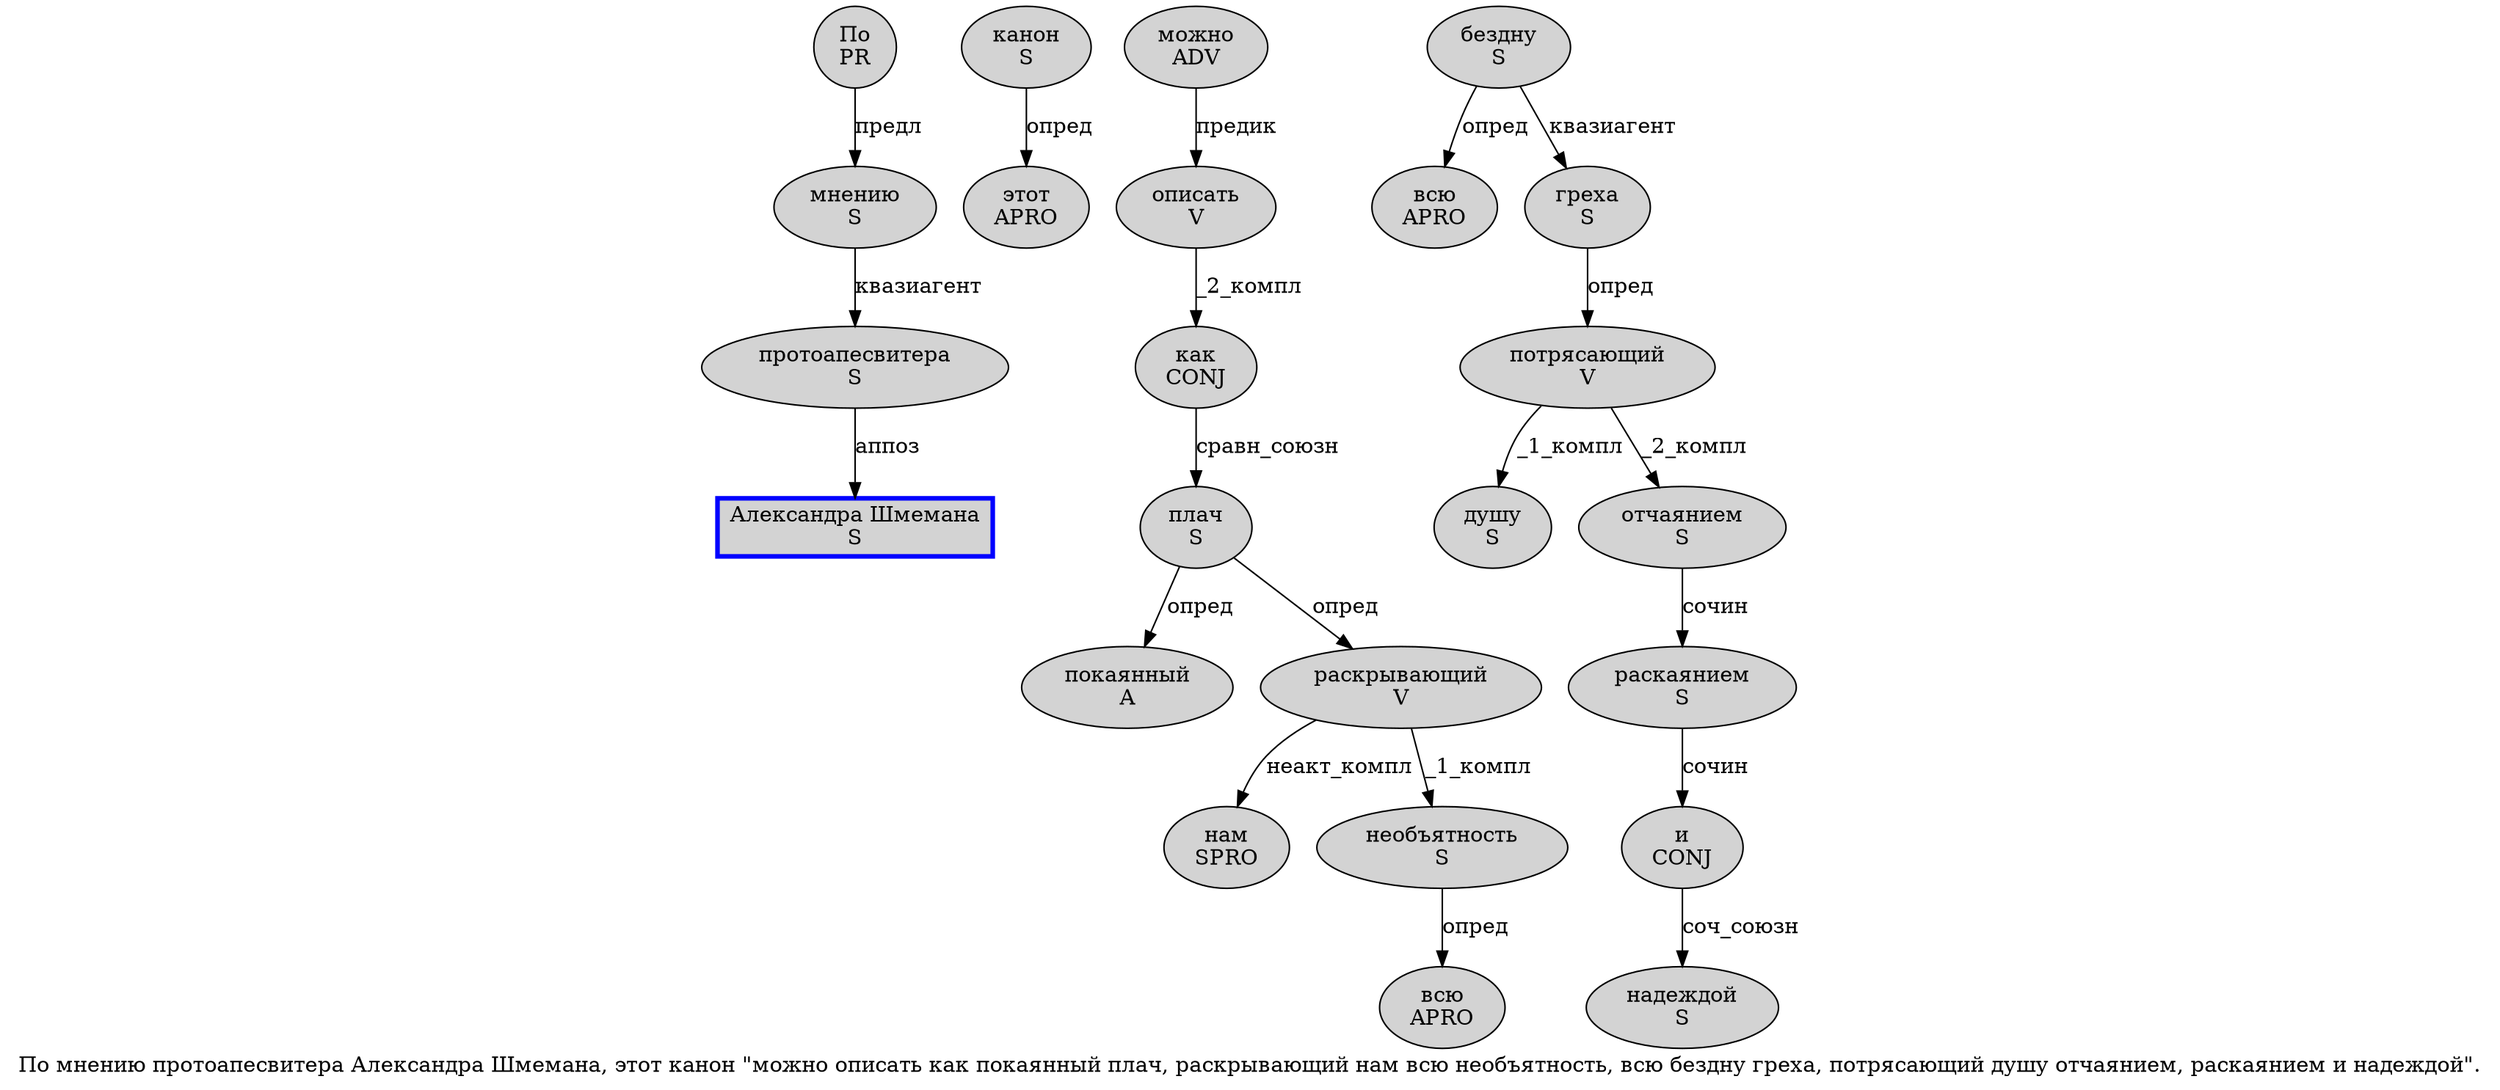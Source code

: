 digraph SENTENCE_1614 {
	graph [label="По мнению протоапесвитера Александра Шмемана, этот канон \"можно описать как покаянный плач, раскрывающий нам всю необъятность, всю бездну греха, потрясающий душу отчаянием, раскаянием и надеждой\"."]
	node [style=filled]
		0 [label="По
PR" color="" fillcolor=lightgray penwidth=1 shape=ellipse]
		1 [label="мнению
S" color="" fillcolor=lightgray penwidth=1 shape=ellipse]
		2 [label="протоапесвитера
S" color="" fillcolor=lightgray penwidth=1 shape=ellipse]
		3 [label="Александра Шмемана
S" color=blue fillcolor=lightgray penwidth=3 shape=box]
		5 [label="этот
APRO" color="" fillcolor=lightgray penwidth=1 shape=ellipse]
		6 [label="канон
S" color="" fillcolor=lightgray penwidth=1 shape=ellipse]
		8 [label="можно
ADV" color="" fillcolor=lightgray penwidth=1 shape=ellipse]
		9 [label="описать
V" color="" fillcolor=lightgray penwidth=1 shape=ellipse]
		10 [label="как
CONJ" color="" fillcolor=lightgray penwidth=1 shape=ellipse]
		11 [label="покаянный
A" color="" fillcolor=lightgray penwidth=1 shape=ellipse]
		12 [label="плач
S" color="" fillcolor=lightgray penwidth=1 shape=ellipse]
		14 [label="раскрывающий
V" color="" fillcolor=lightgray penwidth=1 shape=ellipse]
		15 [label="нам
SPRO" color="" fillcolor=lightgray penwidth=1 shape=ellipse]
		16 [label="всю
APRO" color="" fillcolor=lightgray penwidth=1 shape=ellipse]
		17 [label="необъятность
S" color="" fillcolor=lightgray penwidth=1 shape=ellipse]
		19 [label="всю
APRO" color="" fillcolor=lightgray penwidth=1 shape=ellipse]
		20 [label="бездну
S" color="" fillcolor=lightgray penwidth=1 shape=ellipse]
		21 [label="греха
S" color="" fillcolor=lightgray penwidth=1 shape=ellipse]
		23 [label="потрясающий
V" color="" fillcolor=lightgray penwidth=1 shape=ellipse]
		24 [label="душу
S" color="" fillcolor=lightgray penwidth=1 shape=ellipse]
		25 [label="отчаянием
S" color="" fillcolor=lightgray penwidth=1 shape=ellipse]
		27 [label="раскаянием
S" color="" fillcolor=lightgray penwidth=1 shape=ellipse]
		28 [label="и
CONJ" color="" fillcolor=lightgray penwidth=1 shape=ellipse]
		29 [label="надеждой
S" color="" fillcolor=lightgray penwidth=1 shape=ellipse]
			20 -> 19 [label="опред"]
			20 -> 21 [label="квазиагент"]
			6 -> 5 [label="опред"]
			23 -> 24 [label="_1_компл"]
			23 -> 25 [label="_2_компл"]
			2 -> 3 [label="аппоз"]
			8 -> 9 [label="предик"]
			12 -> 11 [label="опред"]
			12 -> 14 [label="опред"]
			28 -> 29 [label="соч_союзн"]
			10 -> 12 [label="сравн_союзн"]
			0 -> 1 [label="предл"]
			17 -> 16 [label="опред"]
			14 -> 15 [label="неакт_компл"]
			14 -> 17 [label="_1_компл"]
			27 -> 28 [label="сочин"]
			1 -> 2 [label="квазиагент"]
			9 -> 10 [label="_2_компл"]
			21 -> 23 [label="опред"]
			25 -> 27 [label="сочин"]
}